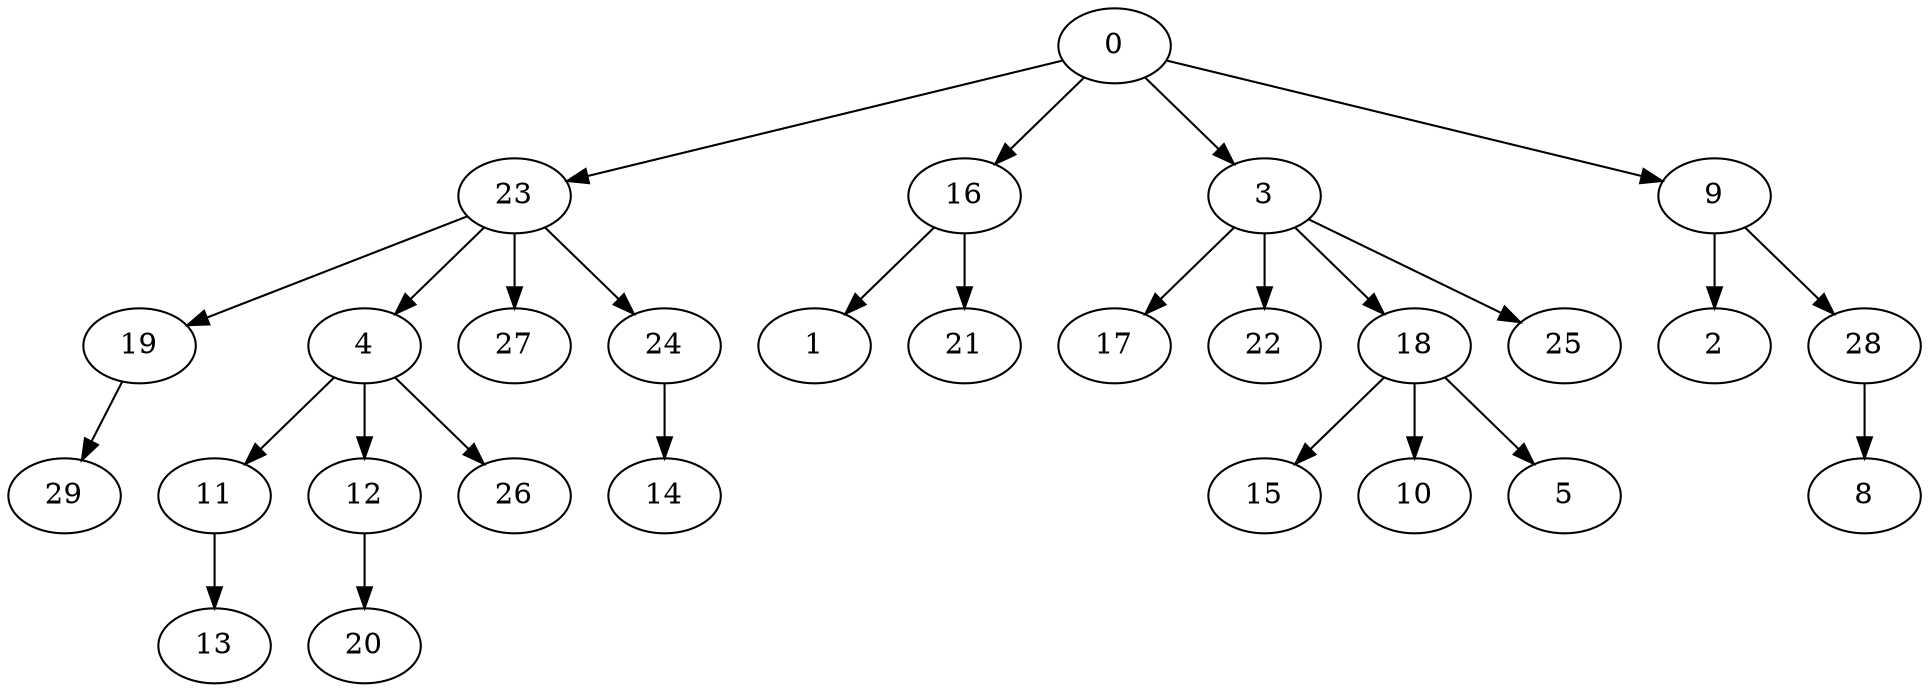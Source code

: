 digraph {
	0 [label=0]
	23 [label=23]
	16 [label=16]
	3 [label=3]
	9 [label=9]
	19 [label=19]
	4 [label=4]
	27 [label=27]
	24 [label=24]
	1 [label=1]
	21 [label=21]
	17 [label=17]
	22 [label=22]
	18 [label=18]
	25 [label=25]
	2 [label=2]
	28 [label=28]
	29 [label=29]
	11 [label=11]
	12 [label=12]
	26 [label=26]
	14 [label=14]
	15 [label=15]
	10 [label=10]
	5 [label=5]
	8 [label=8]
	13 [label=13]
	20 [label=20]
	0 -> 23
	0 -> 16
	0 -> 3
	0 -> 9
	23 -> 19
	23 -> 4
	23 -> 27
	23 -> 24
	16 -> 1
	16 -> 21
	3 -> 17
	3 -> 22
	3 -> 18
	3 -> 25
	9 -> 2
	9 -> 28
	19 -> 29
	4 -> 11
	4 -> 12
	4 -> 26
	24 -> 14
	18 -> 15
	18 -> 10
	18 -> 5
	28 -> 8
	11 -> 13
	12 -> 20
}